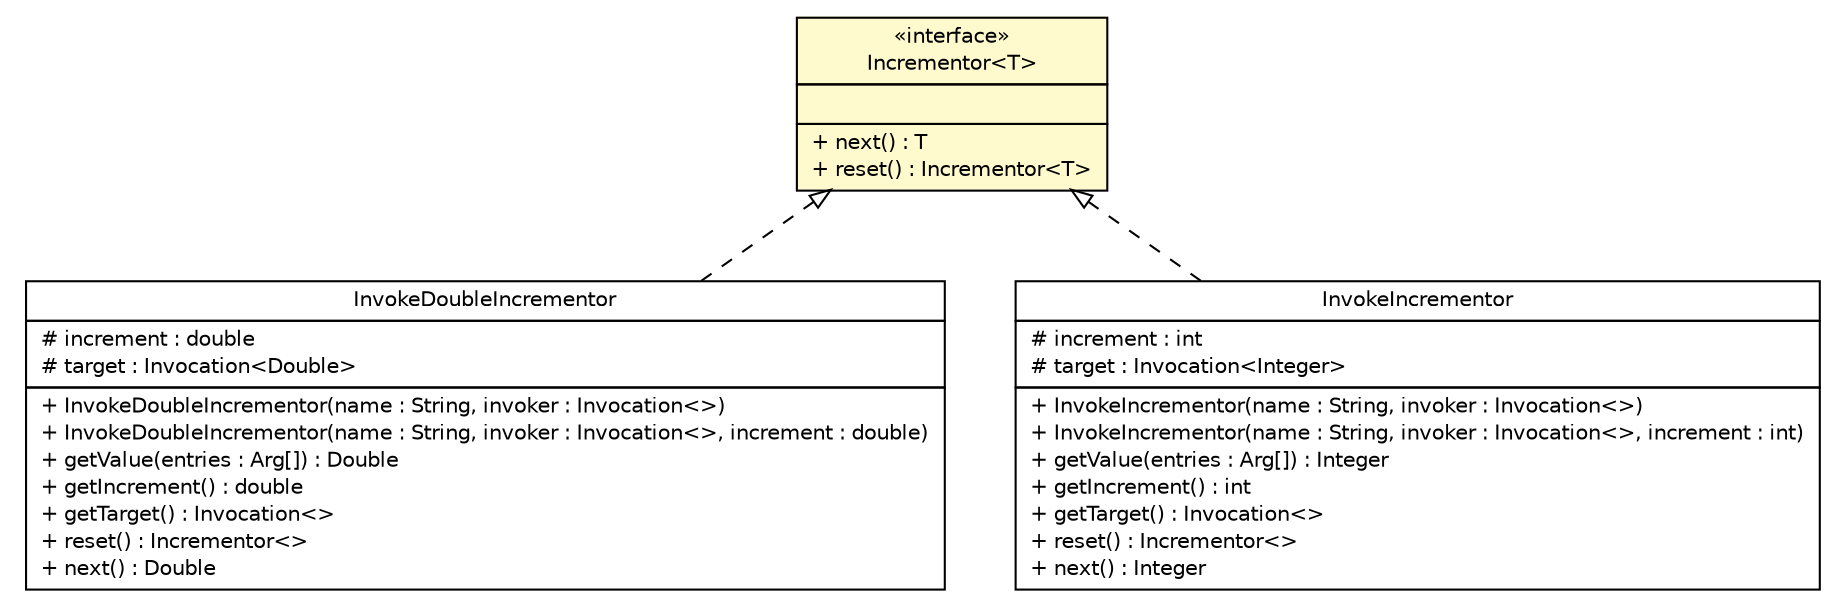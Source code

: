 #!/usr/local/bin/dot
#
# Class diagram 
# Generated by UMLGraph version R5_6 (http://www.umlgraph.org/)
#

digraph G {
	edge [fontname="Helvetica",fontsize=10,labelfontname="Helvetica",labelfontsize=10];
	node [fontname="Helvetica",fontsize=10,shape=plaintext];
	nodesep=0.25;
	ranksep=0.5;
	// sorcer.core.invoker.InvokeDoubleIncrementor
	c241179 [label=<<table title="sorcer.core.invoker.InvokeDoubleIncrementor" border="0" cellborder="1" cellspacing="0" cellpadding="2" port="p" href="../core/invoker/InvokeDoubleIncrementor.html">
		<tr><td><table border="0" cellspacing="0" cellpadding="1">
<tr><td align="center" balign="center"> InvokeDoubleIncrementor </td></tr>
		</table></td></tr>
		<tr><td><table border="0" cellspacing="0" cellpadding="1">
<tr><td align="left" balign="left"> # increment : double </td></tr>
<tr><td align="left" balign="left"> # target : Invocation&lt;Double&gt; </td></tr>
		</table></td></tr>
		<tr><td><table border="0" cellspacing="0" cellpadding="1">
<tr><td align="left" balign="left"> + InvokeDoubleIncrementor(name : String, invoker : Invocation&lt;&gt;) </td></tr>
<tr><td align="left" balign="left"> + InvokeDoubleIncrementor(name : String, invoker : Invocation&lt;&gt;, increment : double) </td></tr>
<tr><td align="left" balign="left"> + getValue(entries : Arg[]) : Double </td></tr>
<tr><td align="left" balign="left"> + getIncrement() : double </td></tr>
<tr><td align="left" balign="left"> + getTarget() : Invocation&lt;&gt; </td></tr>
<tr><td align="left" balign="left"> + reset() : Incrementor&lt;&gt; </td></tr>
<tr><td align="left" balign="left"> + next() : Double </td></tr>
		</table></td></tr>
		</table>>, URL="../core/invoker/InvokeDoubleIncrementor.html", fontname="Helvetica", fontcolor="black", fontsize=10.0];
	// sorcer.core.invoker.InvokeIncrementor
	c241183 [label=<<table title="sorcer.core.invoker.InvokeIncrementor" border="0" cellborder="1" cellspacing="0" cellpadding="2" port="p" href="../core/invoker/InvokeIncrementor.html">
		<tr><td><table border="0" cellspacing="0" cellpadding="1">
<tr><td align="center" balign="center"> InvokeIncrementor </td></tr>
		</table></td></tr>
		<tr><td><table border="0" cellspacing="0" cellpadding="1">
<tr><td align="left" balign="left"> # increment : int </td></tr>
<tr><td align="left" balign="left"> # target : Invocation&lt;Integer&gt; </td></tr>
		</table></td></tr>
		<tr><td><table border="0" cellspacing="0" cellpadding="1">
<tr><td align="left" balign="left"> + InvokeIncrementor(name : String, invoker : Invocation&lt;&gt;) </td></tr>
<tr><td align="left" balign="left"> + InvokeIncrementor(name : String, invoker : Invocation&lt;&gt;, increment : int) </td></tr>
<tr><td align="left" balign="left"> + getValue(entries : Arg[]) : Integer </td></tr>
<tr><td align="left" balign="left"> + getIncrement() : int </td></tr>
<tr><td align="left" balign="left"> + getTarget() : Invocation&lt;&gt; </td></tr>
<tr><td align="left" balign="left"> + reset() : Incrementor&lt;&gt; </td></tr>
<tr><td align="left" balign="left"> + next() : Integer </td></tr>
		</table></td></tr>
		</table>>, URL="../core/invoker/InvokeIncrementor.html", fontname="Helvetica", fontcolor="black", fontsize=10.0];
	// sorcer.service.Incrementor<T>
	c241246 [label=<<table title="sorcer.service.Incrementor" border="0" cellborder="1" cellspacing="0" cellpadding="2" port="p" bgcolor="lemonChiffon" href="./Incrementor.html">
		<tr><td><table border="0" cellspacing="0" cellpadding="1">
<tr><td align="center" balign="center"> &#171;interface&#187; </td></tr>
<tr><td align="center" balign="center"> Incrementor&lt;T&gt; </td></tr>
		</table></td></tr>
		<tr><td><table border="0" cellspacing="0" cellpadding="1">
<tr><td align="left" balign="left">  </td></tr>
		</table></td></tr>
		<tr><td><table border="0" cellspacing="0" cellpadding="1">
<tr><td align="left" balign="left"> + next() : T </td></tr>
<tr><td align="left" balign="left"> + reset() : Incrementor&lt;T&gt; </td></tr>
		</table></td></tr>
		</table>>, URL="./Incrementor.html", fontname="Helvetica", fontcolor="black", fontsize=10.0];
	//sorcer.core.invoker.InvokeDoubleIncrementor implements sorcer.service.Incrementor<T>
	c241246:p -> c241179:p [dir=back,arrowtail=empty,style=dashed];
	//sorcer.core.invoker.InvokeIncrementor implements sorcer.service.Incrementor<T>
	c241246:p -> c241183:p [dir=back,arrowtail=empty,style=dashed];
}

